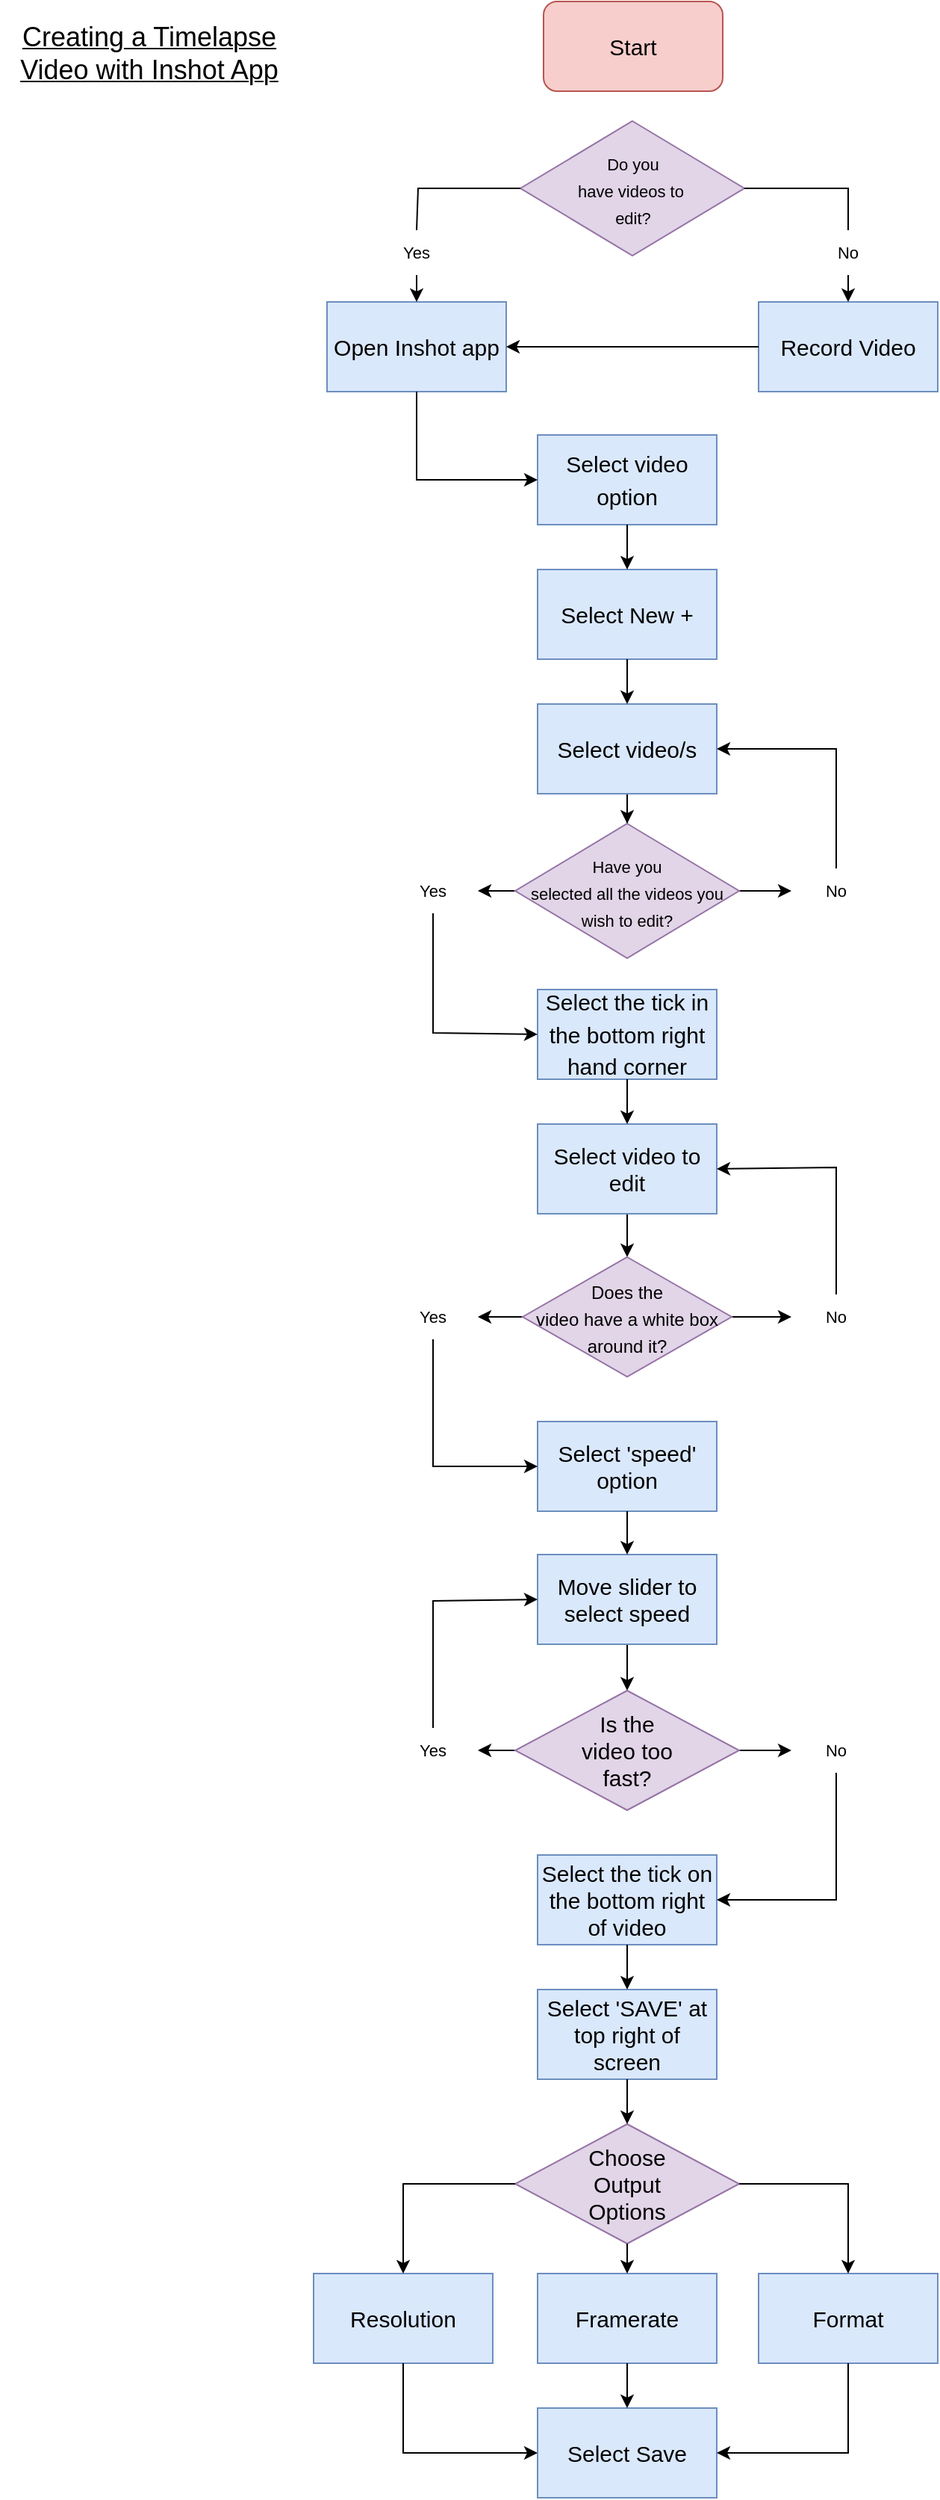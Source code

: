 <mxfile version="20.4.1" type="github">
  <diagram id="Og-oWCVISsQpO3Fesr26" name="Page-1">
    <mxGraphModel dx="1396" dy="837" grid="1" gridSize="10" guides="1" tooltips="1" connect="1" arrows="1" fold="1" page="1" pageScale="1" pageWidth="827" pageHeight="1169" math="0" shadow="0">
      <root>
        <mxCell id="0" />
        <mxCell id="1" parent="0" />
        <mxCell id="Pqisdxz-5yM3XbtlSAyG-2" value="&lt;u&gt;&lt;font style=&quot;font-size: 18px;&quot;&gt;Creating a Timelapse Video with Inshot App&lt;/font&gt;&lt;/u&gt;" style="text;html=1;strokeColor=none;fillColor=none;align=center;verticalAlign=middle;whiteSpace=wrap;rounded=0;" parent="1" vertex="1">
          <mxGeometry x="-10" y="30" width="200" height="30" as="geometry" />
        </mxCell>
        <mxCell id="Pqisdxz-5yM3XbtlSAyG-4" value="&lt;font style=&quot;font-size: 15px;&quot;&gt;Record Video&lt;/font&gt;" style="rounded=0;whiteSpace=wrap;html=1;fontSize=18;fillColor=#dae8fc;strokeColor=#6c8ebf;" parent="1" vertex="1">
          <mxGeometry x="498" y="211" width="120" height="60" as="geometry" />
        </mxCell>
        <mxCell id="Pqisdxz-5yM3XbtlSAyG-5" value="&lt;font style=&quot;font-size: 15px;&quot;&gt;Open Inshot app&lt;/font&gt;" style="rounded=0;whiteSpace=wrap;html=1;fontSize=18;fillColor=#dae8fc;strokeColor=#6c8ebf;" parent="1" vertex="1">
          <mxGeometry x="209" y="211" width="120" height="60" as="geometry" />
        </mxCell>
        <mxCell id="Pqisdxz-5yM3XbtlSAyG-6" value="&lt;font style=&quot;font-size: 15px;&quot;&gt;Select video option&lt;/font&gt;" style="rounded=0;whiteSpace=wrap;html=1;fontSize=18;fillColor=#dae8fc;strokeColor=#6c8ebf;" parent="1" vertex="1">
          <mxGeometry x="350" y="300" width="120" height="60" as="geometry" />
        </mxCell>
        <mxCell id="Pqisdxz-5yM3XbtlSAyG-7" value="&lt;font style=&quot;font-size: 15px;&quot;&gt;Select New +&lt;/font&gt;" style="rounded=0;whiteSpace=wrap;html=1;fontSize=18;fillColor=#dae8fc;strokeColor=#6c8ebf;" parent="1" vertex="1">
          <mxGeometry x="350" y="390" width="120" height="60" as="geometry" />
        </mxCell>
        <mxCell id="ugOLqy_AcSq0pQgUwe5v-29" value="" style="edgeStyle=orthogonalEdgeStyle;rounded=0;orthogonalLoop=1;jettySize=auto;html=1;fontSize=11;" edge="1" parent="1" source="Pqisdxz-5yM3XbtlSAyG-8" target="ugOLqy_AcSq0pQgUwe5v-20">
          <mxGeometry relative="1" as="geometry" />
        </mxCell>
        <mxCell id="Pqisdxz-5yM3XbtlSAyG-8" value="&lt;font style=&quot;font-size: 15px;&quot;&gt;Select video/s&lt;/font&gt;" style="rounded=0;whiteSpace=wrap;html=1;fontSize=18;fillColor=#dae8fc;strokeColor=#6c8ebf;" parent="1" vertex="1">
          <mxGeometry x="350" y="480" width="120" height="60" as="geometry" />
        </mxCell>
        <mxCell id="Pqisdxz-5yM3XbtlSAyG-9" value="&lt;font style=&quot;font-size: 15px;&quot;&gt;&lt;font style=&quot;font-size: 15px;&quot;&gt;Select the tick in the bo&lt;/font&gt;ttom right hand corner&lt;/font&gt;" style="rounded=0;whiteSpace=wrap;html=1;fontSize=18;fillColor=#dae8fc;strokeColor=#6c8ebf;" parent="1" vertex="1">
          <mxGeometry x="350" y="671" width="120" height="60" as="geometry" />
        </mxCell>
        <mxCell id="ugOLqy_AcSq0pQgUwe5v-35" value="" style="edgeStyle=orthogonalEdgeStyle;rounded=0;orthogonalLoop=1;jettySize=auto;html=1;fontSize=11;" edge="1" parent="1" source="Pqisdxz-5yM3XbtlSAyG-10" target="ugOLqy_AcSq0pQgUwe5v-34">
          <mxGeometry relative="1" as="geometry" />
        </mxCell>
        <mxCell id="Pqisdxz-5yM3XbtlSAyG-10" value="Select video to edit" style="rounded=0;whiteSpace=wrap;html=1;fontSize=15;fillColor=#dae8fc;strokeColor=#6c8ebf;" parent="1" vertex="1">
          <mxGeometry x="350" y="761" width="120" height="60" as="geometry" />
        </mxCell>
        <mxCell id="Pqisdxz-5yM3XbtlSAyG-11" value="Select &#39;speed&#39; option" style="rounded=0;whiteSpace=wrap;html=1;fontSize=15;fillColor=#dae8fc;strokeColor=#6c8ebf;" parent="1" vertex="1">
          <mxGeometry x="350" y="960" width="120" height="60" as="geometry" />
        </mxCell>
        <mxCell id="ugOLqy_AcSq0pQgUwe5v-45" value="" style="edgeStyle=orthogonalEdgeStyle;rounded=0;orthogonalLoop=1;jettySize=auto;html=1;fontSize=12;" edge="1" parent="1" source="Pqisdxz-5yM3XbtlSAyG-12" target="ugOLqy_AcSq0pQgUwe5v-44">
          <mxGeometry relative="1" as="geometry" />
        </mxCell>
        <mxCell id="Pqisdxz-5yM3XbtlSAyG-12" value="Move slider to select speed" style="rounded=0;whiteSpace=wrap;html=1;fontSize=15;fillColor=#dae8fc;strokeColor=#6c8ebf;" parent="1" vertex="1">
          <mxGeometry x="350" y="1049" width="120" height="60" as="geometry" />
        </mxCell>
        <mxCell id="Pqisdxz-5yM3XbtlSAyG-13" value="Select the tick on the bottom right of video" style="rounded=0;whiteSpace=wrap;html=1;fontSize=15;fillColor=#dae8fc;strokeColor=#6c8ebf;" parent="1" vertex="1">
          <mxGeometry x="350" y="1250" width="120" height="60" as="geometry" />
        </mxCell>
        <mxCell id="Pqisdxz-5yM3XbtlSAyG-14" value="Select &#39;SAVE&#39; at top right of screen" style="rounded=0;whiteSpace=wrap;html=1;fontSize=15;fillColor=#dae8fc;strokeColor=#6c8ebf;" parent="1" vertex="1">
          <mxGeometry x="350" y="1340" width="120" height="60" as="geometry" />
        </mxCell>
        <mxCell id="Pqisdxz-5yM3XbtlSAyG-15" value="Format" style="rounded=0;whiteSpace=wrap;html=1;fontSize=15;fillColor=#dae8fc;strokeColor=#6c8ebf;" parent="1" vertex="1">
          <mxGeometry x="498" y="1530" width="120" height="60" as="geometry" />
        </mxCell>
        <mxCell id="Pqisdxz-5yM3XbtlSAyG-16" value="Select Save" style="rounded=0;whiteSpace=wrap;html=1;fontSize=15;fillColor=#dae8fc;strokeColor=#6c8ebf;" parent="1" vertex="1">
          <mxGeometry x="350" y="1620" width="120" height="60" as="geometry" />
        </mxCell>
        <mxCell id="ugOLqy_AcSq0pQgUwe5v-1" value="Start" style="rounded=1;whiteSpace=wrap;html=1;fontSize=15;fillColor=#f8cecc;strokeColor=#b85450;" vertex="1" parent="1">
          <mxGeometry x="354" y="10" width="120" height="60" as="geometry" />
        </mxCell>
        <mxCell id="ugOLqy_AcSq0pQgUwe5v-5" value="&lt;span style=&quot;font-size: 11px;&quot;&gt;Do you &lt;br&gt;have videos to&amp;nbsp;&lt;br&gt;edit?&lt;br&gt;&lt;/span&gt;" style="rhombus;whiteSpace=wrap;html=1;fontSize=15;fillColor=#e1d5e7;strokeColor=#9673a6;" vertex="1" parent="1">
          <mxGeometry x="338.5" y="90" width="150" height="90" as="geometry" />
        </mxCell>
        <mxCell id="ugOLqy_AcSq0pQgUwe5v-8" value="Yes" style="text;html=1;strokeColor=none;fillColor=none;align=center;verticalAlign=middle;whiteSpace=wrap;rounded=0;fontSize=11;" vertex="1" parent="1">
          <mxGeometry x="239" y="163" width="60" height="30" as="geometry" />
        </mxCell>
        <mxCell id="ugOLqy_AcSq0pQgUwe5v-10" value="No" style="text;html=1;strokeColor=none;fillColor=none;align=center;verticalAlign=middle;whiteSpace=wrap;rounded=0;fontSize=11;" vertex="1" parent="1">
          <mxGeometry x="528" y="163" width="60" height="30" as="geometry" />
        </mxCell>
        <mxCell id="ugOLqy_AcSq0pQgUwe5v-11" value="" style="endArrow=none;html=1;rounded=0;fontSize=11;entryX=0;entryY=0.5;entryDx=0;entryDy=0;exitX=0.5;exitY=0;exitDx=0;exitDy=0;" edge="1" parent="1" source="ugOLqy_AcSq0pQgUwe5v-8" target="ugOLqy_AcSq0pQgUwe5v-5">
          <mxGeometry width="50" height="50" relative="1" as="geometry">
            <mxPoint x="290" y="160" as="sourcePoint" />
            <mxPoint x="340" y="110" as="targetPoint" />
            <Array as="points">
              <mxPoint x="270" y="135" />
            </Array>
          </mxGeometry>
        </mxCell>
        <mxCell id="ugOLqy_AcSq0pQgUwe5v-12" value="" style="endArrow=none;html=1;rounded=0;fontSize=11;exitX=1;exitY=0.5;exitDx=0;exitDy=0;entryX=0.5;entryY=0;entryDx=0;entryDy=0;" edge="1" parent="1" source="ugOLqy_AcSq0pQgUwe5v-5" target="ugOLqy_AcSq0pQgUwe5v-10">
          <mxGeometry width="50" height="50" relative="1" as="geometry">
            <mxPoint x="510" y="150" as="sourcePoint" />
            <mxPoint x="560" y="100" as="targetPoint" />
            <Array as="points">
              <mxPoint x="558" y="135" />
            </Array>
          </mxGeometry>
        </mxCell>
        <mxCell id="ugOLqy_AcSq0pQgUwe5v-13" value="" style="endArrow=classic;html=1;rounded=0;fontSize=11;entryX=0.5;entryY=0;entryDx=0;entryDy=0;exitX=0.5;exitY=1;exitDx=0;exitDy=0;" edge="1" parent="1" source="ugOLqy_AcSq0pQgUwe5v-8" target="Pqisdxz-5yM3XbtlSAyG-5">
          <mxGeometry width="50" height="50" relative="1" as="geometry">
            <mxPoint x="250" y="230" as="sourcePoint" />
            <mxPoint x="300" y="180" as="targetPoint" />
          </mxGeometry>
        </mxCell>
        <mxCell id="ugOLqy_AcSq0pQgUwe5v-14" value="" style="endArrow=classic;html=1;rounded=0;fontSize=11;exitX=0.5;exitY=1;exitDx=0;exitDy=0;entryX=0.5;entryY=0;entryDx=0;entryDy=0;" edge="1" parent="1" source="ugOLqy_AcSq0pQgUwe5v-10" target="Pqisdxz-5yM3XbtlSAyG-4">
          <mxGeometry width="50" height="50" relative="1" as="geometry">
            <mxPoint x="530" y="220" as="sourcePoint" />
            <mxPoint x="580" y="170" as="targetPoint" />
          </mxGeometry>
        </mxCell>
        <mxCell id="ugOLqy_AcSq0pQgUwe5v-15" value="" style="endArrow=classic;html=1;rounded=0;fontSize=11;exitX=0;exitY=0.5;exitDx=0;exitDy=0;entryX=1;entryY=0.5;entryDx=0;entryDy=0;" edge="1" parent="1" source="Pqisdxz-5yM3XbtlSAyG-4" target="Pqisdxz-5yM3XbtlSAyG-5">
          <mxGeometry width="50" height="50" relative="1" as="geometry">
            <mxPoint x="440" y="270" as="sourcePoint" />
            <mxPoint x="490" y="220" as="targetPoint" />
          </mxGeometry>
        </mxCell>
        <mxCell id="ugOLqy_AcSq0pQgUwe5v-16" value="" style="endArrow=classic;html=1;rounded=0;fontSize=11;exitX=0.5;exitY=1;exitDx=0;exitDy=0;entryX=0;entryY=0.5;entryDx=0;entryDy=0;" edge="1" parent="1" source="Pqisdxz-5yM3XbtlSAyG-5" target="Pqisdxz-5yM3XbtlSAyG-6">
          <mxGeometry width="50" height="50" relative="1" as="geometry">
            <mxPoint x="250" y="350" as="sourcePoint" />
            <mxPoint x="300" y="300" as="targetPoint" />
            <Array as="points">
              <mxPoint x="269" y="330" />
            </Array>
          </mxGeometry>
        </mxCell>
        <mxCell id="ugOLqy_AcSq0pQgUwe5v-18" value="" style="endArrow=classic;html=1;rounded=0;fontSize=11;" edge="1" parent="1" source="Pqisdxz-5yM3XbtlSAyG-6">
          <mxGeometry width="50" height="50" relative="1" as="geometry">
            <mxPoint x="410" y="410" as="sourcePoint" />
            <mxPoint x="410" y="390" as="targetPoint" />
          </mxGeometry>
        </mxCell>
        <mxCell id="ugOLqy_AcSq0pQgUwe5v-19" value="" style="endArrow=classic;html=1;rounded=0;fontSize=11;" edge="1" parent="1" source="Pqisdxz-5yM3XbtlSAyG-7">
          <mxGeometry width="50" height="50" relative="1" as="geometry">
            <mxPoint x="410" y="500" as="sourcePoint" />
            <mxPoint x="410" y="480" as="targetPoint" />
          </mxGeometry>
        </mxCell>
        <mxCell id="ugOLqy_AcSq0pQgUwe5v-25" value="" style="edgeStyle=orthogonalEdgeStyle;rounded=0;orthogonalLoop=1;jettySize=auto;html=1;fontSize=11;" edge="1" parent="1" source="ugOLqy_AcSq0pQgUwe5v-20" target="ugOLqy_AcSq0pQgUwe5v-22">
          <mxGeometry relative="1" as="geometry" />
        </mxCell>
        <mxCell id="ugOLqy_AcSq0pQgUwe5v-26" value="" style="edgeStyle=orthogonalEdgeStyle;rounded=0;orthogonalLoop=1;jettySize=auto;html=1;fontSize=11;" edge="1" parent="1" source="ugOLqy_AcSq0pQgUwe5v-20" target="ugOLqy_AcSq0pQgUwe5v-23">
          <mxGeometry relative="1" as="geometry" />
        </mxCell>
        <mxCell id="ugOLqy_AcSq0pQgUwe5v-20" value="&lt;span style=&quot;font-size: 11px;&quot;&gt;Have you&lt;br&gt;selected all the videos you wish to edit?&lt;br&gt;&lt;/span&gt;" style="rhombus;whiteSpace=wrap;html=1;fontSize=15;fillColor=#e1d5e7;strokeColor=#9673a6;" vertex="1" parent="1">
          <mxGeometry x="335" y="560" width="150" height="90" as="geometry" />
        </mxCell>
        <mxCell id="ugOLqy_AcSq0pQgUwe5v-22" value="Yes" style="text;html=1;strokeColor=none;fillColor=none;align=center;verticalAlign=middle;whiteSpace=wrap;rounded=0;fontSize=11;" vertex="1" parent="1">
          <mxGeometry x="250" y="590" width="60" height="30" as="geometry" />
        </mxCell>
        <mxCell id="ugOLqy_AcSq0pQgUwe5v-23" value="No" style="text;html=1;strokeColor=none;fillColor=none;align=center;verticalAlign=middle;whiteSpace=wrap;rounded=0;fontSize=11;" vertex="1" parent="1">
          <mxGeometry x="520" y="590" width="60" height="30" as="geometry" />
        </mxCell>
        <mxCell id="ugOLqy_AcSq0pQgUwe5v-27" value="" style="endArrow=classic;html=1;rounded=0;fontSize=11;exitX=0.5;exitY=0;exitDx=0;exitDy=0;entryX=1;entryY=0.5;entryDx=0;entryDy=0;" edge="1" parent="1" source="ugOLqy_AcSq0pQgUwe5v-23" target="Pqisdxz-5yM3XbtlSAyG-8">
          <mxGeometry width="50" height="50" relative="1" as="geometry">
            <mxPoint x="520" y="550" as="sourcePoint" />
            <mxPoint x="570" y="500" as="targetPoint" />
            <Array as="points">
              <mxPoint x="550" y="510" />
            </Array>
          </mxGeometry>
        </mxCell>
        <mxCell id="ugOLqy_AcSq0pQgUwe5v-28" value="" style="endArrow=classic;html=1;rounded=0;fontSize=11;exitX=0.5;exitY=1;exitDx=0;exitDy=0;entryX=0;entryY=0.5;entryDx=0;entryDy=0;" edge="1" parent="1" source="ugOLqy_AcSq0pQgUwe5v-22" target="Pqisdxz-5yM3XbtlSAyG-9">
          <mxGeometry width="50" height="50" relative="1" as="geometry">
            <mxPoint x="290" y="560" as="sourcePoint" />
            <mxPoint x="340" y="510" as="targetPoint" />
            <Array as="points">
              <mxPoint x="280" y="700" />
            </Array>
          </mxGeometry>
        </mxCell>
        <mxCell id="ugOLqy_AcSq0pQgUwe5v-38" value="" style="edgeStyle=orthogonalEdgeStyle;rounded=0;orthogonalLoop=1;jettySize=auto;html=1;fontSize=12;" edge="1" parent="1" source="ugOLqy_AcSq0pQgUwe5v-34" target="ugOLqy_AcSq0pQgUwe5v-37">
          <mxGeometry relative="1" as="geometry" />
        </mxCell>
        <mxCell id="ugOLqy_AcSq0pQgUwe5v-40" value="" style="edgeStyle=orthogonalEdgeStyle;rounded=0;orthogonalLoop=1;jettySize=auto;html=1;fontSize=12;" edge="1" parent="1" source="ugOLqy_AcSq0pQgUwe5v-34" target="ugOLqy_AcSq0pQgUwe5v-36">
          <mxGeometry relative="1" as="geometry" />
        </mxCell>
        <mxCell id="ugOLqy_AcSq0pQgUwe5v-34" value="&lt;font style=&quot;font-size: 12px;&quot;&gt;Does the&lt;br&gt;video have a white box around it?&lt;/font&gt;" style="rhombus;whiteSpace=wrap;html=1;fontSize=15;fillColor=#e1d5e7;strokeColor=#9673a6;rounded=0;" vertex="1" parent="1">
          <mxGeometry x="340" y="850" width="140" height="80" as="geometry" />
        </mxCell>
        <mxCell id="ugOLqy_AcSq0pQgUwe5v-36" value="Yes" style="text;html=1;strokeColor=none;fillColor=none;align=center;verticalAlign=middle;whiteSpace=wrap;rounded=0;fontSize=11;" vertex="1" parent="1">
          <mxGeometry x="250" y="875" width="60" height="30" as="geometry" />
        </mxCell>
        <mxCell id="ugOLqy_AcSq0pQgUwe5v-37" value="No" style="text;html=1;strokeColor=none;fillColor=none;align=center;verticalAlign=middle;whiteSpace=wrap;rounded=0;fontSize=11;" vertex="1" parent="1">
          <mxGeometry x="520" y="875" width="60" height="30" as="geometry" />
        </mxCell>
        <mxCell id="ugOLqy_AcSq0pQgUwe5v-39" value="" style="endArrow=classic;html=1;rounded=0;fontSize=12;entryX=1;entryY=0.5;entryDx=0;entryDy=0;exitX=0.5;exitY=0;exitDx=0;exitDy=0;" edge="1" parent="1" source="ugOLqy_AcSq0pQgUwe5v-37" target="Pqisdxz-5yM3XbtlSAyG-10">
          <mxGeometry width="50" height="50" relative="1" as="geometry">
            <mxPoint x="290" y="700" as="sourcePoint" />
            <mxPoint x="340" y="650" as="targetPoint" />
            <Array as="points">
              <mxPoint x="550" y="790" />
            </Array>
          </mxGeometry>
        </mxCell>
        <mxCell id="ugOLqy_AcSq0pQgUwe5v-42" value="" style="endArrow=classic;html=1;rounded=0;fontSize=12;exitX=0.5;exitY=1;exitDx=0;exitDy=0;entryX=0.5;entryY=0;entryDx=0;entryDy=0;" edge="1" parent="1" source="Pqisdxz-5yM3XbtlSAyG-9" target="Pqisdxz-5yM3XbtlSAyG-10">
          <mxGeometry width="50" height="50" relative="1" as="geometry">
            <mxPoint x="290" y="840" as="sourcePoint" />
            <mxPoint x="340" y="790" as="targetPoint" />
          </mxGeometry>
        </mxCell>
        <mxCell id="ugOLqy_AcSq0pQgUwe5v-43" value="" style="endArrow=classic;html=1;rounded=0;fontSize=12;entryX=0;entryY=0.5;entryDx=0;entryDy=0;exitX=0.5;exitY=1;exitDx=0;exitDy=0;" edge="1" parent="1" source="ugOLqy_AcSq0pQgUwe5v-36" target="Pqisdxz-5yM3XbtlSAyG-11">
          <mxGeometry width="50" height="50" relative="1" as="geometry">
            <mxPoint x="230" y="970" as="sourcePoint" />
            <mxPoint x="280" y="920" as="targetPoint" />
            <Array as="points">
              <mxPoint x="280" y="990" />
            </Array>
          </mxGeometry>
        </mxCell>
        <mxCell id="ugOLqy_AcSq0pQgUwe5v-47" value="" style="edgeStyle=orthogonalEdgeStyle;rounded=0;orthogonalLoop=1;jettySize=auto;html=1;fontSize=12;" edge="1" parent="1" source="ugOLqy_AcSq0pQgUwe5v-44" target="ugOLqy_AcSq0pQgUwe5v-46">
          <mxGeometry relative="1" as="geometry" />
        </mxCell>
        <mxCell id="ugOLqy_AcSq0pQgUwe5v-52" value="" style="edgeStyle=orthogonalEdgeStyle;rounded=0;orthogonalLoop=1;jettySize=auto;html=1;fontSize=12;" edge="1" parent="1" source="ugOLqy_AcSq0pQgUwe5v-44" target="ugOLqy_AcSq0pQgUwe5v-48">
          <mxGeometry relative="1" as="geometry" />
        </mxCell>
        <mxCell id="ugOLqy_AcSq0pQgUwe5v-44" value="Is the &lt;br&gt;video too&lt;br&gt;fast?" style="rhombus;whiteSpace=wrap;html=1;fontSize=15;fillColor=#e1d5e7;strokeColor=#9673a6;rounded=0;" vertex="1" parent="1">
          <mxGeometry x="335" y="1140" width="150" height="80" as="geometry" />
        </mxCell>
        <mxCell id="ugOLqy_AcSq0pQgUwe5v-46" value="Yes" style="text;html=1;strokeColor=none;fillColor=none;align=center;verticalAlign=middle;whiteSpace=wrap;rounded=0;fontSize=11;" vertex="1" parent="1">
          <mxGeometry x="250" y="1165" width="60" height="30" as="geometry" />
        </mxCell>
        <mxCell id="ugOLqy_AcSq0pQgUwe5v-48" value="No" style="text;html=1;strokeColor=none;fillColor=none;align=center;verticalAlign=middle;whiteSpace=wrap;rounded=0;fontSize=11;" vertex="1" parent="1">
          <mxGeometry x="520" y="1165" width="60" height="30" as="geometry" />
        </mxCell>
        <mxCell id="ugOLqy_AcSq0pQgUwe5v-51" value="" style="endArrow=classic;html=1;rounded=0;fontSize=12;entryX=0;entryY=0.5;entryDx=0;entryDy=0;exitX=0.5;exitY=0;exitDx=0;exitDy=0;" edge="1" parent="1" source="ugOLqy_AcSq0pQgUwe5v-46" target="Pqisdxz-5yM3XbtlSAyG-12">
          <mxGeometry width="50" height="50" relative="1" as="geometry">
            <mxPoint x="190" y="1110" as="sourcePoint" />
            <mxPoint x="240" y="1060" as="targetPoint" />
            <Array as="points">
              <mxPoint x="280" y="1080" />
            </Array>
          </mxGeometry>
        </mxCell>
        <mxCell id="ugOLqy_AcSq0pQgUwe5v-53" value="" style="endArrow=classic;html=1;rounded=0;fontSize=12;exitX=0.5;exitY=1;exitDx=0;exitDy=0;entryX=1;entryY=0.5;entryDx=0;entryDy=0;" edge="1" parent="1" source="ugOLqy_AcSq0pQgUwe5v-48" target="Pqisdxz-5yM3XbtlSAyG-13">
          <mxGeometry width="50" height="50" relative="1" as="geometry">
            <mxPoint x="550" y="1160" as="sourcePoint" />
            <mxPoint x="540" y="1250" as="targetPoint" />
            <Array as="points">
              <mxPoint x="550" y="1280" />
            </Array>
          </mxGeometry>
        </mxCell>
        <mxCell id="ugOLqy_AcSq0pQgUwe5v-54" value="" style="endArrow=classic;html=1;rounded=0;fontSize=12;exitX=0.5;exitY=1;exitDx=0;exitDy=0;entryX=0.5;entryY=0;entryDx=0;entryDy=0;" edge="1" parent="1" source="Pqisdxz-5yM3XbtlSAyG-11" target="Pqisdxz-5yM3XbtlSAyG-12">
          <mxGeometry width="50" height="50" relative="1" as="geometry">
            <mxPoint x="160" y="940" as="sourcePoint" />
            <mxPoint x="210" y="890" as="targetPoint" />
          </mxGeometry>
        </mxCell>
        <mxCell id="ugOLqy_AcSq0pQgUwe5v-55" value="Choose&lt;br&gt;Output &lt;br&gt;Options" style="rhombus;whiteSpace=wrap;html=1;fontSize=15;fillColor=#e1d5e7;strokeColor=#9673a6;rounded=0;" vertex="1" parent="1">
          <mxGeometry x="335" y="1430" width="150" height="80" as="geometry" />
        </mxCell>
        <mxCell id="ugOLqy_AcSq0pQgUwe5v-56" value="Resolution" style="rounded=0;whiteSpace=wrap;html=1;fontSize=15;fillColor=#dae8fc;strokeColor=#6c8ebf;" vertex="1" parent="1">
          <mxGeometry x="200" y="1530" width="120" height="60" as="geometry" />
        </mxCell>
        <mxCell id="ugOLqy_AcSq0pQgUwe5v-57" value="Framerate" style="rounded=0;whiteSpace=wrap;html=1;fontSize=15;fillColor=#dae8fc;strokeColor=#6c8ebf;" vertex="1" parent="1">
          <mxGeometry x="350" y="1530" width="120" height="60" as="geometry" />
        </mxCell>
        <mxCell id="ugOLqy_AcSq0pQgUwe5v-58" value="" style="endArrow=classic;html=1;rounded=0;fontSize=12;entryX=0.5;entryY=0;entryDx=0;entryDy=0;exitX=0;exitY=0.5;exitDx=0;exitDy=0;" edge="1" parent="1" source="ugOLqy_AcSq0pQgUwe5v-55" target="ugOLqy_AcSq0pQgUwe5v-56">
          <mxGeometry width="50" height="50" relative="1" as="geometry">
            <mxPoint x="290" y="1440" as="sourcePoint" />
            <mxPoint x="340" y="1390" as="targetPoint" />
            <Array as="points">
              <mxPoint x="260" y="1470" />
            </Array>
          </mxGeometry>
        </mxCell>
        <mxCell id="ugOLqy_AcSq0pQgUwe5v-59" value="" style="endArrow=classic;html=1;rounded=0;fontSize=12;entryX=0.5;entryY=0;entryDx=0;entryDy=0;exitX=1;exitY=0.5;exitDx=0;exitDy=0;" edge="1" parent="1" source="ugOLqy_AcSq0pQgUwe5v-55" target="Pqisdxz-5yM3XbtlSAyG-15">
          <mxGeometry width="50" height="50" relative="1" as="geometry">
            <mxPoint x="345" y="1480" as="sourcePoint" />
            <mxPoint x="270" y="1540" as="targetPoint" />
            <Array as="points">
              <mxPoint x="558" y="1470" />
            </Array>
          </mxGeometry>
        </mxCell>
        <mxCell id="ugOLqy_AcSq0pQgUwe5v-60" value="" style="endArrow=classic;html=1;rounded=0;fontSize=12;exitX=0.5;exitY=1;exitDx=0;exitDy=0;entryX=0.5;entryY=0;entryDx=0;entryDy=0;" edge="1" parent="1" source="ugOLqy_AcSq0pQgUwe5v-55" target="ugOLqy_AcSq0pQgUwe5v-57">
          <mxGeometry width="50" height="50" relative="1" as="geometry">
            <mxPoint x="150" y="1480" as="sourcePoint" />
            <mxPoint x="200" y="1430" as="targetPoint" />
          </mxGeometry>
        </mxCell>
        <mxCell id="ugOLqy_AcSq0pQgUwe5v-61" value="" style="endArrow=classic;html=1;rounded=0;fontSize=12;exitX=0.5;exitY=1;exitDx=0;exitDy=0;entryX=0.5;entryY=0;entryDx=0;entryDy=0;" edge="1" parent="1" source="Pqisdxz-5yM3XbtlSAyG-13" target="Pqisdxz-5yM3XbtlSAyG-14">
          <mxGeometry width="50" height="50" relative="1" as="geometry">
            <mxPoint x="210" y="1430" as="sourcePoint" />
            <mxPoint x="260" y="1380" as="targetPoint" />
          </mxGeometry>
        </mxCell>
        <mxCell id="ugOLqy_AcSq0pQgUwe5v-62" value="" style="endArrow=classic;html=1;rounded=0;fontSize=12;entryX=0.5;entryY=0;entryDx=0;entryDy=0;exitX=0.5;exitY=1;exitDx=0;exitDy=0;" edge="1" parent="1" source="Pqisdxz-5yM3XbtlSAyG-14" target="ugOLqy_AcSq0pQgUwe5v-55">
          <mxGeometry width="50" height="50" relative="1" as="geometry">
            <mxPoint x="190" y="1460" as="sourcePoint" />
            <mxPoint x="240" y="1410" as="targetPoint" />
          </mxGeometry>
        </mxCell>
        <mxCell id="ugOLqy_AcSq0pQgUwe5v-63" value="" style="endArrow=classic;html=1;rounded=0;fontSize=12;entryX=0;entryY=0.5;entryDx=0;entryDy=0;exitX=0.5;exitY=1;exitDx=0;exitDy=0;" edge="1" parent="1" source="ugOLqy_AcSq0pQgUwe5v-56" target="Pqisdxz-5yM3XbtlSAyG-16">
          <mxGeometry width="50" height="50" relative="1" as="geometry">
            <mxPoint x="190" y="1730" as="sourcePoint" />
            <mxPoint x="240" y="1680" as="targetPoint" />
            <Array as="points">
              <mxPoint x="260" y="1650" />
            </Array>
          </mxGeometry>
        </mxCell>
        <mxCell id="ugOLqy_AcSq0pQgUwe5v-64" value="" style="endArrow=classic;html=1;rounded=0;fontSize=12;exitX=0.5;exitY=1;exitDx=0;exitDy=0;entryX=1;entryY=0.5;entryDx=0;entryDy=0;" edge="1" parent="1" source="Pqisdxz-5yM3XbtlSAyG-15" target="Pqisdxz-5yM3XbtlSAyG-16">
          <mxGeometry width="50" height="50" relative="1" as="geometry">
            <mxPoint x="530" y="1690" as="sourcePoint" />
            <mxPoint x="580" y="1640" as="targetPoint" />
            <Array as="points">
              <mxPoint x="558" y="1650" />
            </Array>
          </mxGeometry>
        </mxCell>
        <mxCell id="ugOLqy_AcSq0pQgUwe5v-65" value="" style="endArrow=classic;html=1;rounded=0;fontSize=12;entryX=0.5;entryY=0;entryDx=0;entryDy=0;exitX=0.5;exitY=1;exitDx=0;exitDy=0;" edge="1" parent="1" source="ugOLqy_AcSq0pQgUwe5v-57" target="Pqisdxz-5yM3XbtlSAyG-16">
          <mxGeometry width="50" height="50" relative="1" as="geometry">
            <mxPoint x="397" y="1590" as="sourcePoint" />
            <mxPoint x="440" y="1610" as="targetPoint" />
          </mxGeometry>
        </mxCell>
      </root>
    </mxGraphModel>
  </diagram>
</mxfile>

